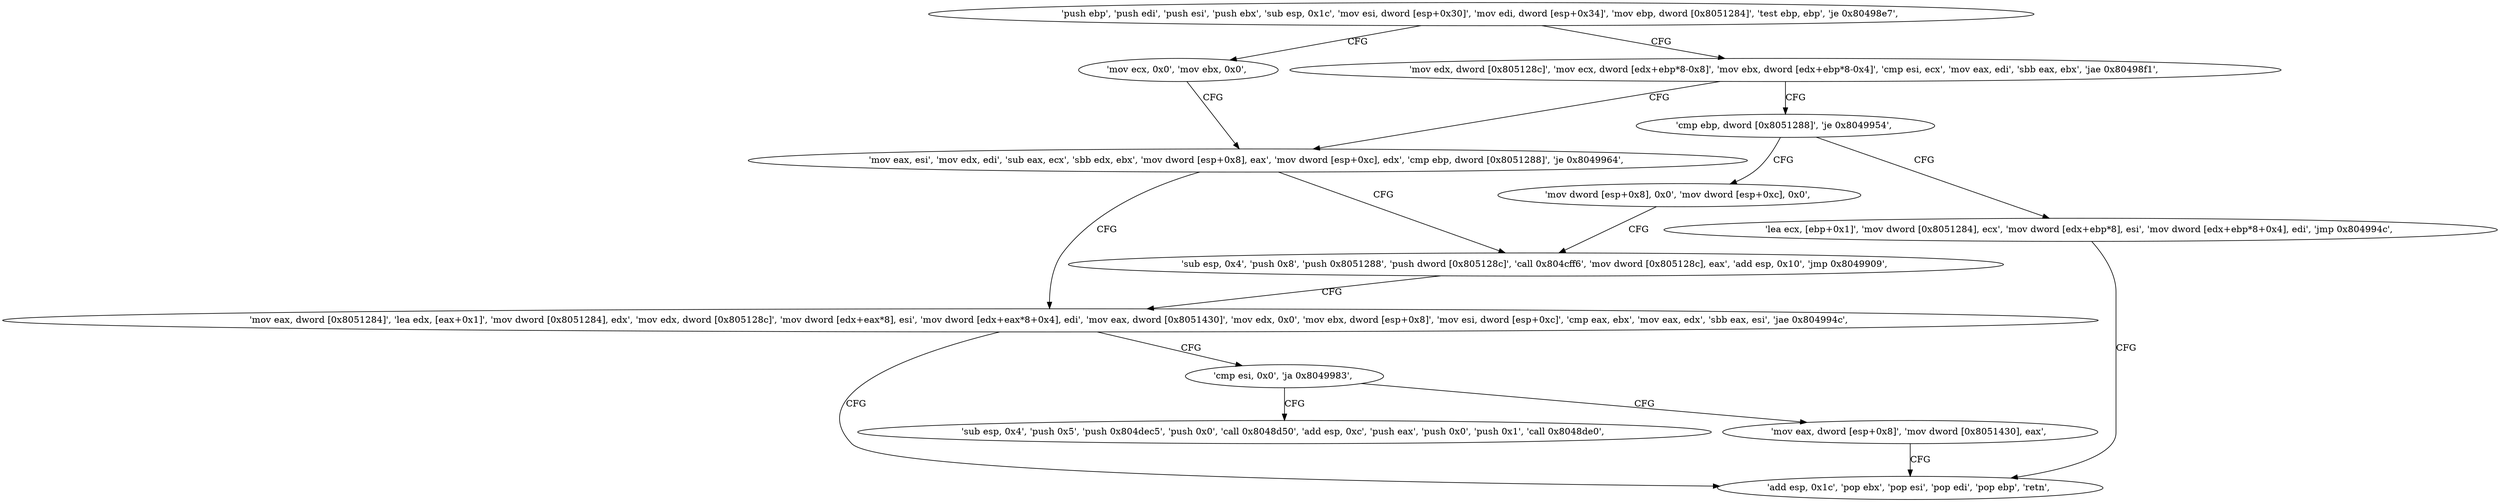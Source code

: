 digraph "func" {
"134518942" [label = "'push ebp', 'push edi', 'push esi', 'push ebx', 'sub esp, 0x1c', 'mov esi, dword [esp+0x30]', 'mov edi, dword [esp+0x34]', 'mov ebp, dword [0x8051284]', 'test ebp, ebp', 'je 0x80498e7', " ]
"134519015" [label = "'mov ecx, 0x0', 'mov ebx, 0x0', " ]
"134518967" [label = "'mov edx, dword [0x805128c]', 'mov ecx, dword [edx+ebp*8-0x8]', 'mov ebx, dword [edx+ebp*8-0x4]', 'cmp esi, ecx', 'mov eax, edi', 'sbb eax, ebx', 'jae 0x80498f1', " ]
"134519025" [label = "'mov eax, esi', 'mov edx, edi', 'sub eax, ecx', 'sbb edx, ebx', 'mov dword [esp+0x8], eax', 'mov dword [esp+0xc], edx', 'cmp ebp, dword [0x8051288]', 'je 0x8049964', " ]
"134518989" [label = "'cmp ebp, dword [0x8051288]', 'je 0x8049954', " ]
"134519140" [label = "'sub esp, 0x4', 'push 0x8', 'push 0x8051288', 'push dword [0x805128c]', 'call 0x804cff6', 'mov dword [0x805128c], eax', 'add esp, 0x10', 'jmp 0x8049909', " ]
"134519049" [label = "'mov eax, dword [0x8051284]', 'lea edx, [eax+0x1]', 'mov dword [0x8051284], edx', 'mov edx, dword [0x805128c]', 'mov dword [edx+eax*8], esi', 'mov dword [edx+eax*8+0x4], edi', 'mov eax, dword [0x8051430]', 'mov edx, 0x0', 'mov ebx, dword [esp+0x8]', 'mov esi, dword [esp+0xc]', 'cmp eax, ebx', 'mov eax, edx', 'sbb eax, esi', 'jae 0x804994c', " ]
"134519116" [label = "'add esp, 0x1c', 'pop ebx', 'pop esi', 'pop edi', 'pop ebp', 'retn', " ]
"134519102" [label = "'cmp esi, 0x0', 'ja 0x8049983', " ]
"134519124" [label = "'mov dword [esp+0x8], 0x0', 'mov dword [esp+0xc], 0x0', " ]
"134518997" [label = "'lea ecx, [ebp+0x1]', 'mov dword [0x8051284], ecx', 'mov dword [edx+ebp*8], esi', 'mov dword [edx+ebp*8+0x4], edi', 'jmp 0x804994c', " ]
"134519171" [label = "'sub esp, 0x4', 'push 0x5', 'push 0x804dec5', 'push 0x0', 'call 0x8048d50', 'add esp, 0xc', 'push eax', 'push 0x0', 'push 0x1', 'call 0x8048de0', " ]
"134519107" [label = "'mov eax, dword [esp+0x8]', 'mov dword [0x8051430], eax', " ]
"134518942" -> "134519015" [ label = "CFG" ]
"134518942" -> "134518967" [ label = "CFG" ]
"134519015" -> "134519025" [ label = "CFG" ]
"134518967" -> "134519025" [ label = "CFG" ]
"134518967" -> "134518989" [ label = "CFG" ]
"134519025" -> "134519140" [ label = "CFG" ]
"134519025" -> "134519049" [ label = "CFG" ]
"134518989" -> "134519124" [ label = "CFG" ]
"134518989" -> "134518997" [ label = "CFG" ]
"134519140" -> "134519049" [ label = "CFG" ]
"134519049" -> "134519116" [ label = "CFG" ]
"134519049" -> "134519102" [ label = "CFG" ]
"134519102" -> "134519171" [ label = "CFG" ]
"134519102" -> "134519107" [ label = "CFG" ]
"134519124" -> "134519140" [ label = "CFG" ]
"134518997" -> "134519116" [ label = "CFG" ]
"134519107" -> "134519116" [ label = "CFG" ]
}
